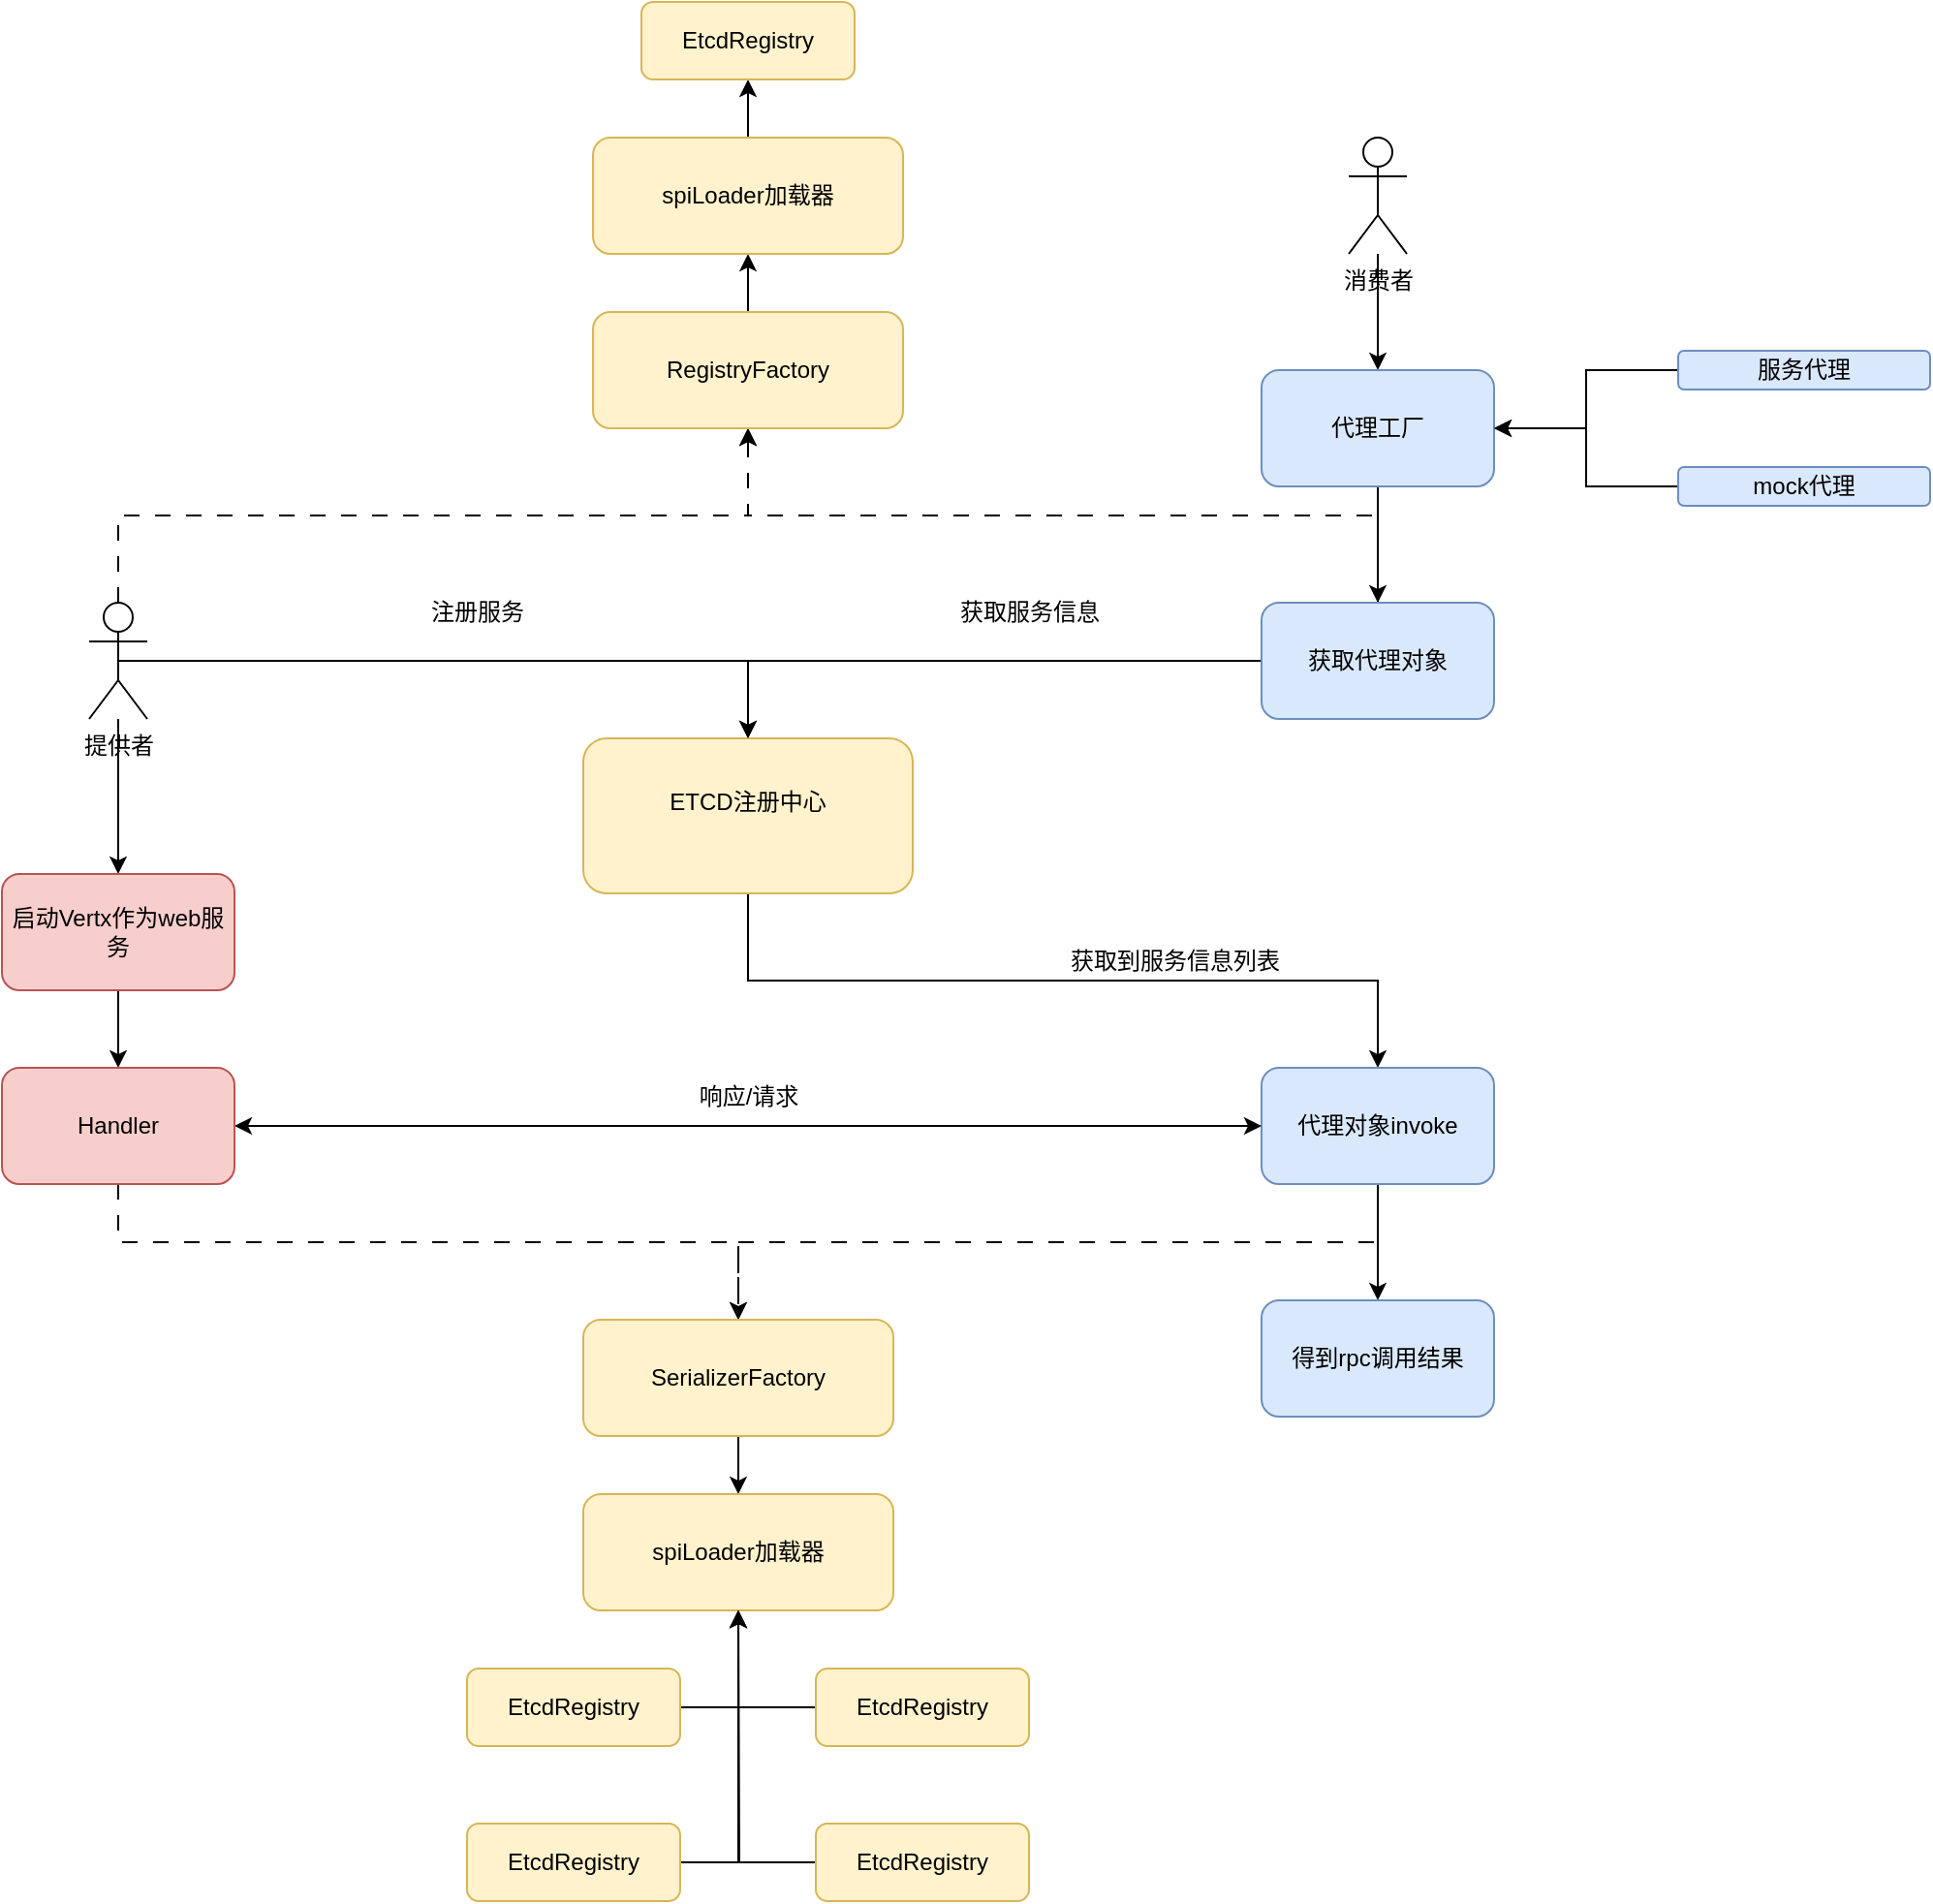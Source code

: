 <mxfile version="26.2.2">
  <diagram id="C5RBs43oDa-KdzZeNtuy" name="Page-1">
    <mxGraphModel dx="1030" dy="645" grid="1" gridSize="10" guides="1" tooltips="1" connect="1" arrows="1" fold="1" page="1" pageScale="1" pageWidth="3300" pageHeight="2339" math="0" shadow="0">
      <root>
        <mxCell id="WIyWlLk6GJQsqaUBKTNV-0" />
        <mxCell id="WIyWlLk6GJQsqaUBKTNV-1" parent="WIyWlLk6GJQsqaUBKTNV-0" />
        <mxCell id="HYK_a9U70zTWuHjEe_j5-19" style="edgeStyle=orthogonalEdgeStyle;rounded=0;orthogonalLoop=1;jettySize=auto;html=1;" parent="WIyWlLk6GJQsqaUBKTNV-1" source="GIQVUbo-g07UGX8L7n_F-0" target="HYK_a9U70zTWuHjEe_j5-18" edge="1">
          <mxGeometry relative="1" as="geometry" />
        </mxCell>
        <mxCell id="HYK_a9U70zTWuHjEe_j5-27" style="edgeStyle=orthogonalEdgeStyle;rounded=0;orthogonalLoop=1;jettySize=auto;html=1;exitX=0.5;exitY=0.5;exitDx=0;exitDy=0;exitPerimeter=0;entryX=0.5;entryY=0;entryDx=0;entryDy=0;" parent="WIyWlLk6GJQsqaUBKTNV-1" source="GIQVUbo-g07UGX8L7n_F-0" target="GIQVUbo-g07UGX8L7n_F-5" edge="1">
          <mxGeometry relative="1" as="geometry" />
        </mxCell>
        <mxCell id="HYK_a9U70zTWuHjEe_j5-30" style="edgeStyle=orthogonalEdgeStyle;rounded=0;orthogonalLoop=1;jettySize=auto;html=1;exitX=0.5;exitY=0;exitDx=0;exitDy=0;exitPerimeter=0;dashed=1;dashPattern=8 8;" parent="WIyWlLk6GJQsqaUBKTNV-1" source="GIQVUbo-g07UGX8L7n_F-0" target="HYK_a9U70zTWuHjEe_j5-29" edge="1">
          <mxGeometry relative="1" as="geometry" />
        </mxCell>
        <mxCell id="GIQVUbo-g07UGX8L7n_F-0" value="提供者" style="shape=umlActor;verticalLabelPosition=bottom;verticalAlign=top;html=1;outlineConnect=0;" parent="WIyWlLk6GJQsqaUBKTNV-1" vertex="1">
          <mxGeometry x="545" y="400" width="30" height="60" as="geometry" />
        </mxCell>
        <mxCell id="HYK_a9U70zTWuHjEe_j5-1" style="edgeStyle=orthogonalEdgeStyle;rounded=0;orthogonalLoop=1;jettySize=auto;html=1;entryX=0.5;entryY=0;entryDx=0;entryDy=0;" parent="WIyWlLk6GJQsqaUBKTNV-1" source="GIQVUbo-g07UGX8L7n_F-1" target="HYK_a9U70zTWuHjEe_j5-0" edge="1">
          <mxGeometry relative="1" as="geometry" />
        </mxCell>
        <mxCell id="GIQVUbo-g07UGX8L7n_F-1" value="消费者&lt;div&gt;&lt;br&gt;&lt;/div&gt;" style="shape=umlActor;verticalLabelPosition=bottom;verticalAlign=top;html=1;outlineConnect=0;" parent="WIyWlLk6GJQsqaUBKTNV-1" vertex="1">
          <mxGeometry x="1195" y="160" width="30" height="60" as="geometry" />
        </mxCell>
        <mxCell id="HYK_a9U70zTWuHjEe_j5-14" style="edgeStyle=orthogonalEdgeStyle;rounded=0;orthogonalLoop=1;jettySize=auto;html=1;exitX=0.5;exitY=1;exitDx=0;exitDy=0;entryX=0.5;entryY=0;entryDx=0;entryDy=0;" parent="WIyWlLk6GJQsqaUBKTNV-1" source="GIQVUbo-g07UGX8L7n_F-5" target="HYK_a9U70zTWuHjEe_j5-13" edge="1">
          <mxGeometry relative="1" as="geometry" />
        </mxCell>
        <mxCell id="GIQVUbo-g07UGX8L7n_F-5" value="ETCD注册中心&lt;div&gt;&lt;br&gt;&lt;/div&gt;" style="rounded=1;whiteSpace=wrap;html=1;fillColor=#fff2cc;strokeColor=#d6b656;align=center;" parent="WIyWlLk6GJQsqaUBKTNV-1" vertex="1">
          <mxGeometry x="800" y="470" width="170" height="80" as="geometry" />
        </mxCell>
        <mxCell id="GIQVUbo-g07UGX8L7n_F-14" value="注册服务" style="text;html=1;align=center;verticalAlign=middle;resizable=0;points=[];autosize=1;strokeColor=none;fillColor=none;" parent="WIyWlLk6GJQsqaUBKTNV-1" vertex="1">
          <mxGeometry x="710" y="390" width="70" height="30" as="geometry" />
        </mxCell>
        <mxCell id="HYK_a9U70zTWuHjEe_j5-9" style="edgeStyle=orthogonalEdgeStyle;rounded=0;orthogonalLoop=1;jettySize=auto;html=1;" parent="WIyWlLk6GJQsqaUBKTNV-1" source="HYK_a9U70zTWuHjEe_j5-0" target="HYK_a9U70zTWuHjEe_j5-2" edge="1">
          <mxGeometry relative="1" as="geometry" />
        </mxCell>
        <mxCell id="HYK_a9U70zTWuHjEe_j5-0" value="代理工厂" style="rounded=1;whiteSpace=wrap;html=1;fillColor=#dae8fc;strokeColor=#6c8ebf;" parent="WIyWlLk6GJQsqaUBKTNV-1" vertex="1">
          <mxGeometry x="1150" y="280" width="120" height="60" as="geometry" />
        </mxCell>
        <mxCell id="HYK_a9U70zTWuHjEe_j5-28" style="edgeStyle=orthogonalEdgeStyle;rounded=0;orthogonalLoop=1;jettySize=auto;html=1;entryX=0.5;entryY=0;entryDx=0;entryDy=0;" parent="WIyWlLk6GJQsqaUBKTNV-1" source="HYK_a9U70zTWuHjEe_j5-2" target="GIQVUbo-g07UGX8L7n_F-5" edge="1">
          <mxGeometry relative="1" as="geometry" />
        </mxCell>
        <mxCell id="HYK_a9U70zTWuHjEe_j5-31" style="edgeStyle=orthogonalEdgeStyle;rounded=0;orthogonalLoop=1;jettySize=auto;html=1;exitX=0.5;exitY=0;exitDx=0;exitDy=0;entryX=0.5;entryY=1;entryDx=0;entryDy=0;dashed=1;dashPattern=8 8;" parent="WIyWlLk6GJQsqaUBKTNV-1" source="HYK_a9U70zTWuHjEe_j5-2" target="HYK_a9U70zTWuHjEe_j5-29" edge="1">
          <mxGeometry relative="1" as="geometry" />
        </mxCell>
        <mxCell id="HYK_a9U70zTWuHjEe_j5-2" value="获取代理对象" style="rounded=1;whiteSpace=wrap;html=1;fillColor=#dae8fc;strokeColor=#6c8ebf;" parent="WIyWlLk6GJQsqaUBKTNV-1" vertex="1">
          <mxGeometry x="1150" y="400" width="120" height="60" as="geometry" />
        </mxCell>
        <mxCell id="HYK_a9U70zTWuHjEe_j5-6" style="edgeStyle=orthogonalEdgeStyle;rounded=0;orthogonalLoop=1;jettySize=auto;html=1;entryX=1;entryY=0.5;entryDx=0;entryDy=0;" parent="WIyWlLk6GJQsqaUBKTNV-1" source="HYK_a9U70zTWuHjEe_j5-4" target="HYK_a9U70zTWuHjEe_j5-0" edge="1">
          <mxGeometry relative="1" as="geometry" />
        </mxCell>
        <mxCell id="HYK_a9U70zTWuHjEe_j5-4" value="服务代理" style="rounded=1;whiteSpace=wrap;html=1;fillColor=#dae8fc;strokeColor=#6c8ebf;" parent="WIyWlLk6GJQsqaUBKTNV-1" vertex="1">
          <mxGeometry x="1365" y="270" width="130" height="20" as="geometry" />
        </mxCell>
        <mxCell id="HYK_a9U70zTWuHjEe_j5-8" style="edgeStyle=orthogonalEdgeStyle;rounded=0;orthogonalLoop=1;jettySize=auto;html=1;" parent="WIyWlLk6GJQsqaUBKTNV-1" source="HYK_a9U70zTWuHjEe_j5-5" target="HYK_a9U70zTWuHjEe_j5-0" edge="1">
          <mxGeometry relative="1" as="geometry" />
        </mxCell>
        <mxCell id="HYK_a9U70zTWuHjEe_j5-5" value="mock代理" style="rounded=1;whiteSpace=wrap;html=1;fillColor=#dae8fc;strokeColor=#6c8ebf;" parent="WIyWlLk6GJQsqaUBKTNV-1" vertex="1">
          <mxGeometry x="1365" y="330" width="130" height="20" as="geometry" />
        </mxCell>
        <mxCell id="HYK_a9U70zTWuHjEe_j5-11" value="获取服务信息" style="text;html=1;align=center;verticalAlign=middle;resizable=0;points=[];autosize=1;strokeColor=none;fillColor=none;" parent="WIyWlLk6GJQsqaUBKTNV-1" vertex="1">
          <mxGeometry x="980" y="390" width="100" height="30" as="geometry" />
        </mxCell>
        <mxCell id="HYK_a9U70zTWuHjEe_j5-17" style="edgeStyle=orthogonalEdgeStyle;rounded=0;orthogonalLoop=1;jettySize=auto;html=1;exitX=0.5;exitY=1;exitDx=0;exitDy=0;entryX=0.5;entryY=0;entryDx=0;entryDy=0;" parent="WIyWlLk6GJQsqaUBKTNV-1" source="HYK_a9U70zTWuHjEe_j5-13" target="HYK_a9U70zTWuHjEe_j5-16" edge="1">
          <mxGeometry relative="1" as="geometry" />
        </mxCell>
        <mxCell id="HYK_a9U70zTWuHjEe_j5-26" style="edgeStyle=orthogonalEdgeStyle;rounded=0;orthogonalLoop=1;jettySize=auto;html=1;exitX=0.5;exitY=1;exitDx=0;exitDy=0;dashed=1;dashPattern=8 8;" parent="WIyWlLk6GJQsqaUBKTNV-1" source="HYK_a9U70zTWuHjEe_j5-13" target="HYK_a9U70zTWuHjEe_j5-23" edge="1">
          <mxGeometry relative="1" as="geometry">
            <Array as="points">
              <mxPoint x="1210" y="730" />
              <mxPoint x="880" y="730" />
            </Array>
          </mxGeometry>
        </mxCell>
        <mxCell id="HYK_a9U70zTWuHjEe_j5-13" value="代理对象invoke" style="rounded=1;whiteSpace=wrap;html=1;fillColor=#dae8fc;strokeColor=#6c8ebf;" parent="WIyWlLk6GJQsqaUBKTNV-1" vertex="1">
          <mxGeometry x="1150" y="640" width="120" height="60" as="geometry" />
        </mxCell>
        <mxCell id="HYK_a9U70zTWuHjEe_j5-15" value="获取到服务信息列表" style="text;html=1;align=center;verticalAlign=middle;resizable=0;points=[];autosize=1;strokeColor=none;fillColor=none;" parent="WIyWlLk6GJQsqaUBKTNV-1" vertex="1">
          <mxGeometry x="1040" y="570" width="130" height="30" as="geometry" />
        </mxCell>
        <mxCell id="HYK_a9U70zTWuHjEe_j5-16" value="得到rpc调用结果" style="rounded=1;whiteSpace=wrap;html=1;fillColor=#dae8fc;strokeColor=#6c8ebf;" parent="WIyWlLk6GJQsqaUBKTNV-1" vertex="1">
          <mxGeometry x="1150" y="760" width="120" height="60" as="geometry" />
        </mxCell>
        <mxCell id="HYK_a9U70zTWuHjEe_j5-25" style="edgeStyle=orthogonalEdgeStyle;rounded=0;orthogonalLoop=1;jettySize=auto;html=1;dashed=1;dashPattern=8 8;exitX=0.5;exitY=1;exitDx=0;exitDy=0;entryX=0.5;entryY=0;entryDx=0;entryDy=0;" parent="WIyWlLk6GJQsqaUBKTNV-1" source="0GAHic9d7kdtH31zIN_z-1" target="HYK_a9U70zTWuHjEe_j5-23" edge="1">
          <mxGeometry relative="1" as="geometry">
            <Array as="points">
              <mxPoint x="560" y="730" />
              <mxPoint x="880" y="730" />
            </Array>
            <mxPoint x="480" y="705" as="sourcePoint" />
            <mxPoint x="800" y="875" as="targetPoint" />
          </mxGeometry>
        </mxCell>
        <mxCell id="0GAHic9d7kdtH31zIN_z-2" style="edgeStyle=orthogonalEdgeStyle;rounded=0;orthogonalLoop=1;jettySize=auto;html=1;exitX=0.5;exitY=1;exitDx=0;exitDy=0;entryX=0.5;entryY=0;entryDx=0;entryDy=0;" parent="WIyWlLk6GJQsqaUBKTNV-1" source="HYK_a9U70zTWuHjEe_j5-18" target="0GAHic9d7kdtH31zIN_z-1" edge="1">
          <mxGeometry relative="1" as="geometry" />
        </mxCell>
        <mxCell id="HYK_a9U70zTWuHjEe_j5-18" value="启动Vertx作为web服务" style="rounded=1;whiteSpace=wrap;html=1;fillColor=#f8cecc;strokeColor=#b85450;" parent="WIyWlLk6GJQsqaUBKTNV-1" vertex="1">
          <mxGeometry x="500" y="540" width="120" height="60" as="geometry" />
        </mxCell>
        <mxCell id="HYK_a9U70zTWuHjEe_j5-20" value="" style="endArrow=classic;startArrow=classic;html=1;rounded=0;entryX=0;entryY=0.5;entryDx=0;entryDy=0;" parent="WIyWlLk6GJQsqaUBKTNV-1" source="0GAHic9d7kdtH31zIN_z-1" target="HYK_a9U70zTWuHjEe_j5-13" edge="1">
          <mxGeometry width="50" height="50" relative="1" as="geometry">
            <mxPoint x="630" y="670" as="sourcePoint" />
            <mxPoint x="1145" y="730" as="targetPoint" />
          </mxGeometry>
        </mxCell>
        <mxCell id="HYK_a9U70zTWuHjEe_j5-22" value="响应/请求" style="text;html=1;align=center;verticalAlign=middle;resizable=0;points=[];autosize=1;strokeColor=none;fillColor=none;" parent="WIyWlLk6GJQsqaUBKTNV-1" vertex="1">
          <mxGeometry x="850" y="640" width="70" height="30" as="geometry" />
        </mxCell>
        <mxCell id="HYK_a9U70zTWuHjEe_j5-37" style="edgeStyle=orthogonalEdgeStyle;rounded=0;orthogonalLoop=1;jettySize=auto;html=1;exitX=0.5;exitY=1;exitDx=0;exitDy=0;entryX=0.5;entryY=0;entryDx=0;entryDy=0;" parent="WIyWlLk6GJQsqaUBKTNV-1" source="HYK_a9U70zTWuHjEe_j5-23" target="HYK_a9U70zTWuHjEe_j5-24" edge="1">
          <mxGeometry relative="1" as="geometry" />
        </mxCell>
        <mxCell id="HYK_a9U70zTWuHjEe_j5-23" value="&lt;div&gt;SerializerFactory&lt;/div&gt;" style="rounded=1;whiteSpace=wrap;html=1;fillColor=#fff2cc;strokeColor=#d6b656;align=center;" parent="WIyWlLk6GJQsqaUBKTNV-1" vertex="1">
          <mxGeometry x="800" y="770" width="160" height="60" as="geometry" />
        </mxCell>
        <mxCell id="HYK_a9U70zTWuHjEe_j5-24" value="spiLoader加载器" style="rounded=1;whiteSpace=wrap;html=1;fillColor=#fff2cc;strokeColor=#d6b656;align=center;" parent="WIyWlLk6GJQsqaUBKTNV-1" vertex="1">
          <mxGeometry x="800" y="860" width="160" height="60" as="geometry" />
        </mxCell>
        <mxCell id="HYK_a9U70zTWuHjEe_j5-34" style="edgeStyle=orthogonalEdgeStyle;rounded=0;orthogonalLoop=1;jettySize=auto;html=1;exitX=0.5;exitY=0;exitDx=0;exitDy=0;" parent="WIyWlLk6GJQsqaUBKTNV-1" source="HYK_a9U70zTWuHjEe_j5-29" target="HYK_a9U70zTWuHjEe_j5-32" edge="1">
          <mxGeometry relative="1" as="geometry" />
        </mxCell>
        <mxCell id="HYK_a9U70zTWuHjEe_j5-29" value="&lt;div&gt;RegistryFactory&lt;/div&gt;" style="rounded=1;whiteSpace=wrap;html=1;fillColor=#fff2cc;strokeColor=#d6b656;align=center;" parent="WIyWlLk6GJQsqaUBKTNV-1" vertex="1">
          <mxGeometry x="805" y="250" width="160" height="60" as="geometry" />
        </mxCell>
        <mxCell id="HYK_a9U70zTWuHjEe_j5-35" style="edgeStyle=orthogonalEdgeStyle;rounded=0;orthogonalLoop=1;jettySize=auto;html=1;exitX=0.5;exitY=0;exitDx=0;exitDy=0;entryX=0.5;entryY=1;entryDx=0;entryDy=0;" parent="WIyWlLk6GJQsqaUBKTNV-1" source="HYK_a9U70zTWuHjEe_j5-32" target="HYK_a9U70zTWuHjEe_j5-33" edge="1">
          <mxGeometry relative="1" as="geometry" />
        </mxCell>
        <mxCell id="HYK_a9U70zTWuHjEe_j5-32" value="spiLoader加载器" style="rounded=1;whiteSpace=wrap;html=1;fillColor=#fff2cc;strokeColor=#d6b656;align=center;" parent="WIyWlLk6GJQsqaUBKTNV-1" vertex="1">
          <mxGeometry x="805" y="160" width="160" height="60" as="geometry" />
        </mxCell>
        <mxCell id="HYK_a9U70zTWuHjEe_j5-33" value="EtcdRegistry" style="rounded=1;whiteSpace=wrap;html=1;fillColor=#fff2cc;strokeColor=#d6b656;align=center;" parent="WIyWlLk6GJQsqaUBKTNV-1" vertex="1">
          <mxGeometry x="830" y="90" width="110" height="40" as="geometry" />
        </mxCell>
        <mxCell id="HYK_a9U70zTWuHjEe_j5-43" style="edgeStyle=orthogonalEdgeStyle;rounded=0;orthogonalLoop=1;jettySize=auto;html=1;exitX=1;exitY=0.5;exitDx=0;exitDy=0;entryX=0.5;entryY=1;entryDx=0;entryDy=0;" parent="WIyWlLk6GJQsqaUBKTNV-1" source="HYK_a9U70zTWuHjEe_j5-38" target="HYK_a9U70zTWuHjEe_j5-24" edge="1">
          <mxGeometry relative="1" as="geometry" />
        </mxCell>
        <mxCell id="HYK_a9U70zTWuHjEe_j5-38" value="EtcdRegistry" style="rounded=1;whiteSpace=wrap;html=1;fillColor=#fff2cc;strokeColor=#d6b656;align=center;" parent="WIyWlLk6GJQsqaUBKTNV-1" vertex="1">
          <mxGeometry x="740" y="950" width="110" height="40" as="geometry" />
        </mxCell>
        <mxCell id="HYK_a9U70zTWuHjEe_j5-47" style="edgeStyle=orthogonalEdgeStyle;rounded=0;orthogonalLoop=1;jettySize=auto;html=1;exitX=0;exitY=0.5;exitDx=0;exitDy=0;entryX=0.5;entryY=1;entryDx=0;entryDy=0;" parent="WIyWlLk6GJQsqaUBKTNV-1" source="HYK_a9U70zTWuHjEe_j5-39" target="HYK_a9U70zTWuHjEe_j5-24" edge="1">
          <mxGeometry relative="1" as="geometry" />
        </mxCell>
        <mxCell id="HYK_a9U70zTWuHjEe_j5-39" value="EtcdRegistry" style="rounded=1;whiteSpace=wrap;html=1;fillColor=#fff2cc;strokeColor=#d6b656;align=center;" parent="WIyWlLk6GJQsqaUBKTNV-1" vertex="1">
          <mxGeometry x="920" y="950" width="110" height="40" as="geometry" />
        </mxCell>
        <mxCell id="HYK_a9U70zTWuHjEe_j5-49" style="edgeStyle=orthogonalEdgeStyle;rounded=0;orthogonalLoop=1;jettySize=auto;html=1;" parent="WIyWlLk6GJQsqaUBKTNV-1" source="HYK_a9U70zTWuHjEe_j5-40" edge="1">
          <mxGeometry relative="1" as="geometry">
            <mxPoint x="880" y="920" as="targetPoint" />
          </mxGeometry>
        </mxCell>
        <mxCell id="HYK_a9U70zTWuHjEe_j5-40" value="EtcdRegistry" style="rounded=1;whiteSpace=wrap;html=1;fillColor=#fff2cc;strokeColor=#d6b656;align=center;" parent="WIyWlLk6GJQsqaUBKTNV-1" vertex="1">
          <mxGeometry x="920" y="1030" width="110" height="40" as="geometry" />
        </mxCell>
        <mxCell id="HYK_a9U70zTWuHjEe_j5-48" style="edgeStyle=orthogonalEdgeStyle;rounded=0;orthogonalLoop=1;jettySize=auto;html=1;exitX=1;exitY=0.5;exitDx=0;exitDy=0;entryX=0.5;entryY=1;entryDx=0;entryDy=0;" parent="WIyWlLk6GJQsqaUBKTNV-1" source="HYK_a9U70zTWuHjEe_j5-41" target="HYK_a9U70zTWuHjEe_j5-24" edge="1">
          <mxGeometry relative="1" as="geometry" />
        </mxCell>
        <mxCell id="HYK_a9U70zTWuHjEe_j5-41" value="EtcdRegistry" style="rounded=1;whiteSpace=wrap;html=1;fillColor=#fff2cc;strokeColor=#d6b656;align=center;" parent="WIyWlLk6GJQsqaUBKTNV-1" vertex="1">
          <mxGeometry x="740" y="1030" width="110" height="40" as="geometry" />
        </mxCell>
        <mxCell id="0GAHic9d7kdtH31zIN_z-1" value="Handler" style="rounded=1;whiteSpace=wrap;html=1;fillColor=#f8cecc;strokeColor=#b85450;" parent="WIyWlLk6GJQsqaUBKTNV-1" vertex="1">
          <mxGeometry x="500" y="640" width="120" height="60" as="geometry" />
        </mxCell>
      </root>
    </mxGraphModel>
  </diagram>
</mxfile>
